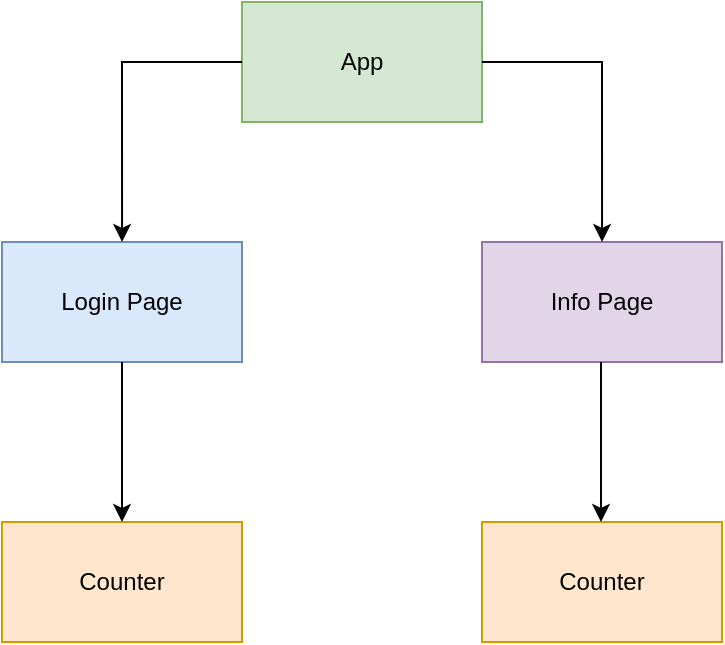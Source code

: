 <mxfile version="16.5.6" type="device"><diagram id="Bco-yFt7CQJ8b_ltB1e2" name="Page-1"><mxGraphModel dx="1422" dy="762" grid="1" gridSize="10" guides="1" tooltips="1" connect="1" arrows="1" fold="1" page="1" pageScale="1" pageWidth="850" pageHeight="1100" math="0" shadow="0"><root><mxCell id="0"/><mxCell id="1" parent="0"/><mxCell id="Obyx1sEMqrNt4l4FwlUx-1" value="App" style="rounded=0;whiteSpace=wrap;html=1;fillColor=#d5e8d4;strokeColor=#82b366;" vertex="1" parent="1"><mxGeometry x="400" y="80" width="120" height="60" as="geometry"/></mxCell><mxCell id="Obyx1sEMqrNt4l4FwlUx-2" value="Login Page" style="rounded=0;whiteSpace=wrap;html=1;fillColor=#dae8fc;strokeColor=#6c8ebf;" vertex="1" parent="1"><mxGeometry x="280" y="200" width="120" height="60" as="geometry"/></mxCell><mxCell id="Obyx1sEMqrNt4l4FwlUx-3" value="Info Page" style="rounded=0;whiteSpace=wrap;html=1;fillColor=#e1d5e7;strokeColor=#9673a6;" vertex="1" parent="1"><mxGeometry x="520" y="200" width="120" height="60" as="geometry"/></mxCell><mxCell id="Obyx1sEMqrNt4l4FwlUx-4" value="Counter" style="rounded=0;whiteSpace=wrap;html=1;fillColor=#ffe6cc;strokeColor=#d79b00;" vertex="1" parent="1"><mxGeometry x="280" y="340" width="120" height="60" as="geometry"/></mxCell><mxCell id="Obyx1sEMqrNt4l4FwlUx-5" value="Counter" style="rounded=0;whiteSpace=wrap;html=1;fillColor=#ffe6cc;strokeColor=#d79b00;" vertex="1" parent="1"><mxGeometry x="520" y="340" width="120" height="60" as="geometry"/></mxCell><mxCell id="Obyx1sEMqrNt4l4FwlUx-10" value="" style="endArrow=classic;html=1;rounded=0;entryX=0.417;entryY=0;entryDx=0;entryDy=0;entryPerimeter=0;exitX=1;exitY=0.5;exitDx=0;exitDy=0;" edge="1" parent="1" source="Obyx1sEMqrNt4l4FwlUx-1"><mxGeometry width="50" height="50" relative="1" as="geometry"><mxPoint x="650" y="110" as="sourcePoint"/><mxPoint x="580.04" y="200" as="targetPoint"/><Array as="points"><mxPoint x="580" y="110"/></Array></mxGeometry></mxCell><mxCell id="Obyx1sEMqrNt4l4FwlUx-13" value="" style="endArrow=classic;html=1;rounded=0;entryX=0.417;entryY=0;entryDx=0;entryDy=0;entryPerimeter=0;exitX=0;exitY=0.5;exitDx=0;exitDy=0;" edge="1" parent="1" source="Obyx1sEMqrNt4l4FwlUx-1"><mxGeometry width="50" height="50" relative="1" as="geometry"><mxPoint x="280" y="110" as="sourcePoint"/><mxPoint x="340.04" y="200" as="targetPoint"/><Array as="points"><mxPoint x="340" y="110"/></Array></mxGeometry></mxCell><mxCell id="Obyx1sEMqrNt4l4FwlUx-14" value="" style="endArrow=classic;html=1;rounded=0;exitX=0.5;exitY=1;exitDx=0;exitDy=0;entryX=0.5;entryY=0;entryDx=0;entryDy=0;" edge="1" parent="1" source="Obyx1sEMqrNt4l4FwlUx-2" target="Obyx1sEMqrNt4l4FwlUx-4"><mxGeometry width="50" height="50" relative="1" as="geometry"><mxPoint x="380" y="410" as="sourcePoint"/><mxPoint x="430" y="360" as="targetPoint"/></mxGeometry></mxCell><mxCell id="Obyx1sEMqrNt4l4FwlUx-16" value="" style="endArrow=classic;html=1;rounded=0;exitX=0.5;exitY=1;exitDx=0;exitDy=0;entryX=0.5;entryY=0;entryDx=0;entryDy=0;" edge="1" parent="1"><mxGeometry width="50" height="50" relative="1" as="geometry"><mxPoint x="579.5" y="260" as="sourcePoint"/><mxPoint x="579.5" y="340" as="targetPoint"/></mxGeometry></mxCell></root></mxGraphModel></diagram></mxfile>